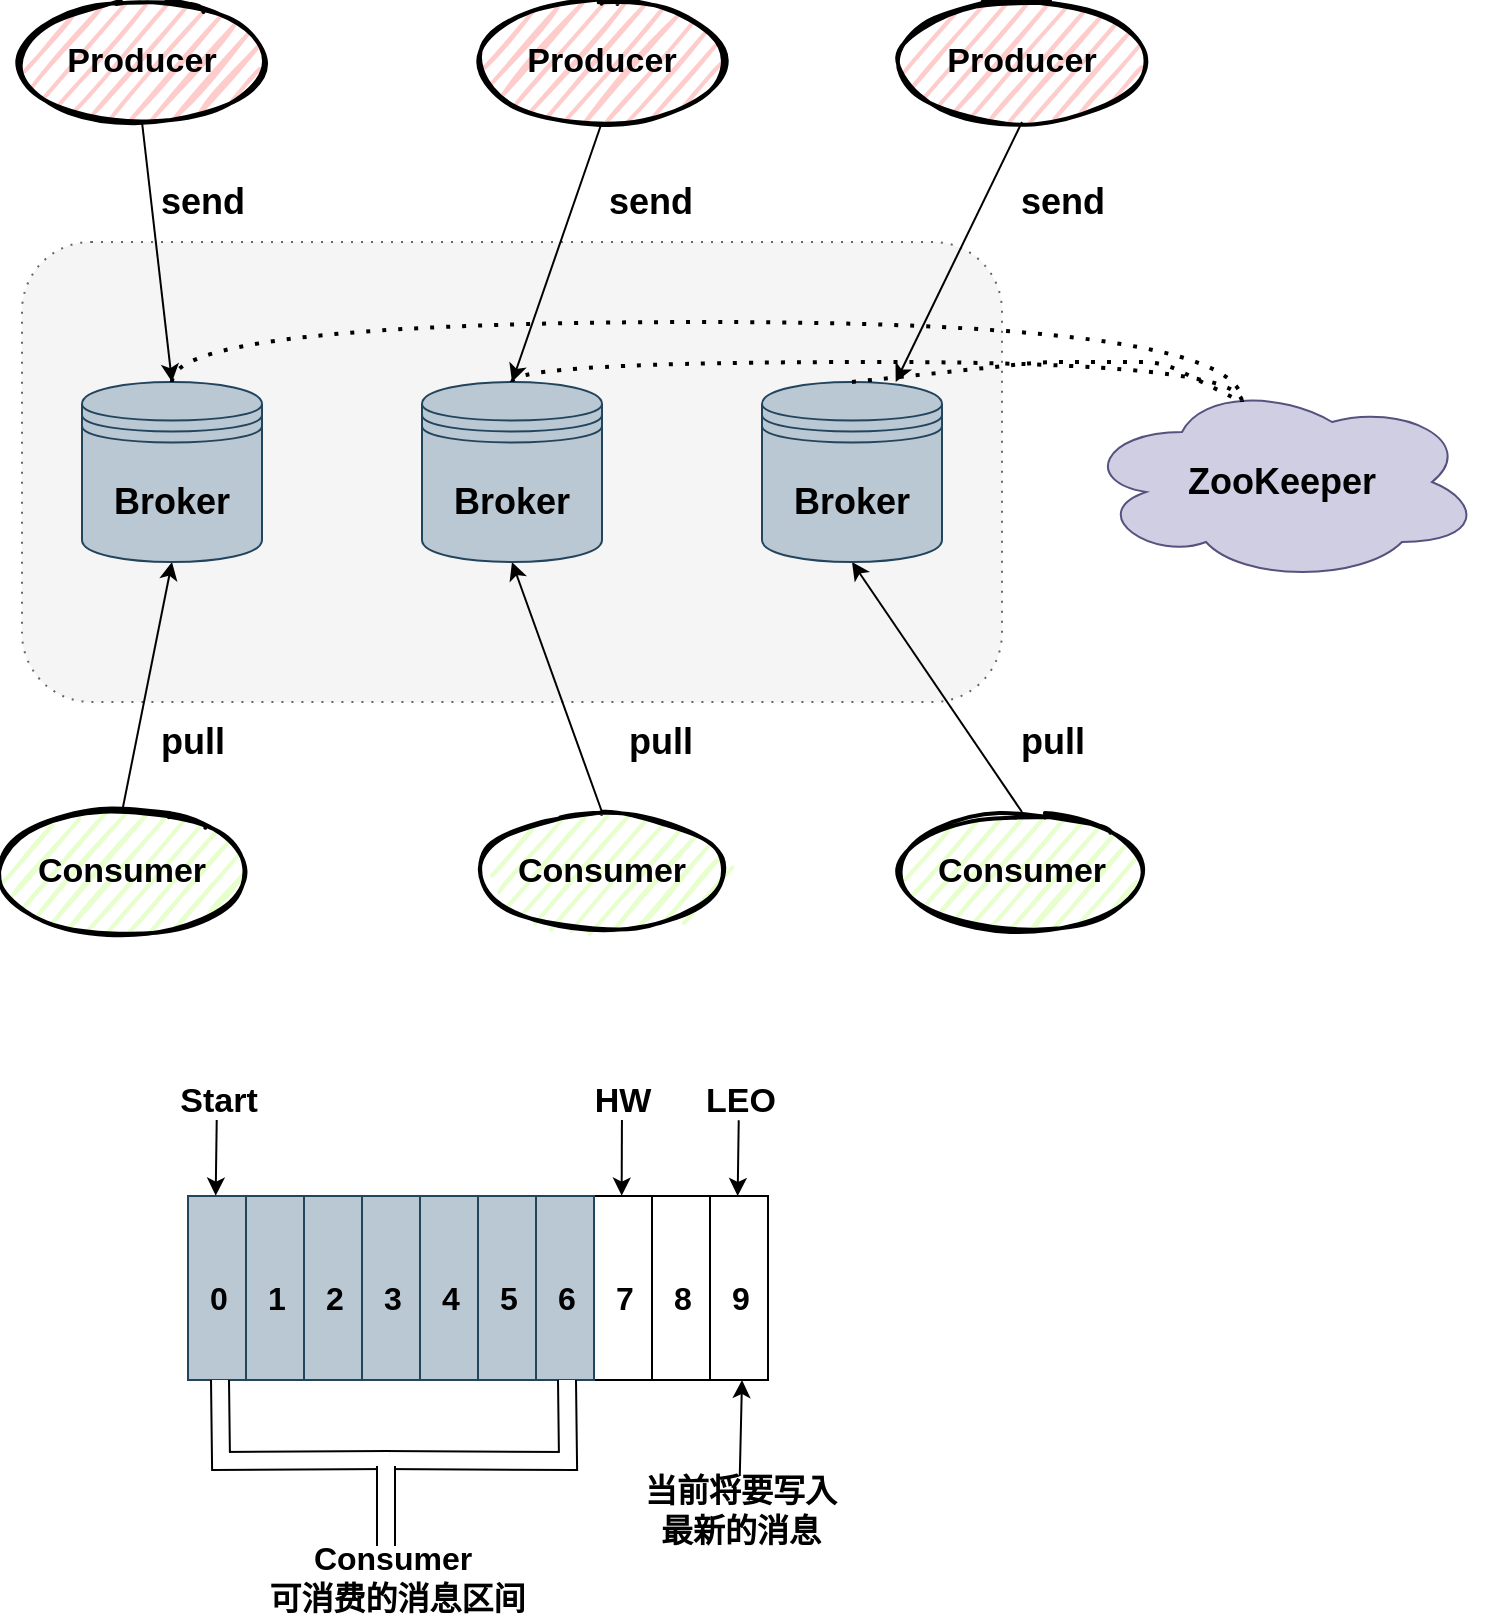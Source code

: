 <mxfile version="13.6.2" type="github">
  <diagram id="XIcyIyrmKRInJXk3R3lh" name="Page-1">
    <mxGraphModel dx="1185" dy="629" grid="0" gridSize="10" guides="1" tooltips="1" connect="1" arrows="1" fold="1" page="1" pageScale="1" pageWidth="827" pageHeight="1169" math="0" shadow="0">
      <root>
        <mxCell id="0" />
        <mxCell id="1" parent="0" />
        <mxCell id="mjgcAsty803WsQ4KzPWa-9" value="" style="shape=ext;rounded=1;html=1;whiteSpace=wrap;dashed=1;dashPattern=1 4;fillColor=#f5f5f5;strokeColor=#666666;fontColor=#333333;" vertex="1" parent="1">
          <mxGeometry x="100" y="240" width="490" height="230" as="geometry" />
        </mxCell>
        <mxCell id="mjgcAsty803WsQ4KzPWa-14" style="rounded=0;orthogonalLoop=1;jettySize=auto;html=1;exitX=0.5;exitY=1;exitDx=0;exitDy=0;entryX=0.5;entryY=0;entryDx=0;entryDy=0;" edge="1" parent="1" source="mjgcAsty803WsQ4KzPWa-1" target="mjgcAsty803WsQ4KzPWa-10">
          <mxGeometry relative="1" as="geometry" />
        </mxCell>
        <mxCell id="mjgcAsty803WsQ4KzPWa-1" value="&lt;font style=&quot;font-size: 17px&quot;&gt;&lt;b&gt;Producer&lt;/b&gt;&lt;/font&gt;" style="ellipse;whiteSpace=wrap;html=1;strokeWidth=2;fillWeight=2;hachureGap=8;fillStyle=dots;sketch=1;fillColor=#FFCCCC;" vertex="1" parent="1">
          <mxGeometry x="100" y="120" width="120" height="60" as="geometry" />
        </mxCell>
        <mxCell id="mjgcAsty803WsQ4KzPWa-15" style="edgeStyle=none;rounded=0;orthogonalLoop=1;jettySize=auto;html=1;exitX=0.5;exitY=1;exitDx=0;exitDy=0;entryX=0.5;entryY=0;entryDx=0;entryDy=0;" edge="1" parent="1" source="mjgcAsty803WsQ4KzPWa-2" target="mjgcAsty803WsQ4KzPWa-11">
          <mxGeometry relative="1" as="geometry" />
        </mxCell>
        <mxCell id="mjgcAsty803WsQ4KzPWa-2" value="&lt;font style=&quot;font-size: 17px&quot;&gt;&lt;b&gt;Producer&lt;/b&gt;&lt;/font&gt;" style="ellipse;whiteSpace=wrap;html=1;strokeWidth=2;fillWeight=2;hachureGap=8;fillStyle=dots;sketch=1;fillColor=#FFCCCC;" vertex="1" parent="1">
          <mxGeometry x="330" y="120" width="120" height="60" as="geometry" />
        </mxCell>
        <mxCell id="mjgcAsty803WsQ4KzPWa-17" style="edgeStyle=none;rounded=0;orthogonalLoop=1;jettySize=auto;html=1;exitX=0.5;exitY=1;exitDx=0;exitDy=0;" edge="1" parent="1" source="mjgcAsty803WsQ4KzPWa-3" target="mjgcAsty803WsQ4KzPWa-12">
          <mxGeometry relative="1" as="geometry" />
        </mxCell>
        <mxCell id="mjgcAsty803WsQ4KzPWa-3" value="&lt;font style=&quot;font-size: 17px&quot;&gt;&lt;b&gt;Producer&lt;/b&gt;&lt;/font&gt;" style="ellipse;whiteSpace=wrap;html=1;strokeWidth=2;fillWeight=2;hachureGap=8;fillStyle=dots;sketch=1;fillColor=#FFCCCC;" vertex="1" parent="1">
          <mxGeometry x="540" y="120" width="120" height="60" as="geometry" />
        </mxCell>
        <mxCell id="mjgcAsty803WsQ4KzPWa-18" style="edgeStyle=none;rounded=0;orthogonalLoop=1;jettySize=auto;html=1;exitX=0.5;exitY=0;exitDx=0;exitDy=0;entryX=0.5;entryY=1;entryDx=0;entryDy=0;" edge="1" parent="1" source="mjgcAsty803WsQ4KzPWa-4" target="mjgcAsty803WsQ4KzPWa-10">
          <mxGeometry relative="1" as="geometry" />
        </mxCell>
        <mxCell id="mjgcAsty803WsQ4KzPWa-4" value="&lt;span style=&quot;font-size: 17px&quot;&gt;&lt;b&gt;Consumer&lt;/b&gt;&lt;/span&gt;" style="ellipse;whiteSpace=wrap;html=1;strokeWidth=2;fillWeight=2;hachureGap=8;fillStyle=dots;sketch=1;fillColor=#E6FFCC;" vertex="1" parent="1">
          <mxGeometry x="90" y="525" width="120" height="60" as="geometry" />
        </mxCell>
        <mxCell id="mjgcAsty803WsQ4KzPWa-19" style="edgeStyle=none;rounded=0;orthogonalLoop=1;jettySize=auto;html=1;exitX=0.5;exitY=0;exitDx=0;exitDy=0;entryX=0.5;entryY=1;entryDx=0;entryDy=0;" edge="1" parent="1" source="mjgcAsty803WsQ4KzPWa-7" target="mjgcAsty803WsQ4KzPWa-11">
          <mxGeometry relative="1" as="geometry" />
        </mxCell>
        <mxCell id="mjgcAsty803WsQ4KzPWa-7" value="&lt;span style=&quot;font-size: 17px&quot;&gt;&lt;b&gt;Consumer&lt;/b&gt;&lt;/span&gt;" style="ellipse;whiteSpace=wrap;html=1;strokeWidth=2;fillWeight=2;hachureGap=8;fillStyle=dots;sketch=1;fillColor=#E6FFCC;" vertex="1" parent="1">
          <mxGeometry x="330" y="525" width="120" height="60" as="geometry" />
        </mxCell>
        <mxCell id="mjgcAsty803WsQ4KzPWa-20" style="edgeStyle=none;rounded=0;orthogonalLoop=1;jettySize=auto;html=1;exitX=0.5;exitY=0;exitDx=0;exitDy=0;entryX=0.5;entryY=1;entryDx=0;entryDy=0;" edge="1" parent="1" source="mjgcAsty803WsQ4KzPWa-8" target="mjgcAsty803WsQ4KzPWa-12">
          <mxGeometry relative="1" as="geometry" />
        </mxCell>
        <mxCell id="mjgcAsty803WsQ4KzPWa-8" value="&lt;span style=&quot;font-size: 17px&quot;&gt;&lt;b&gt;Consumer&lt;/b&gt;&lt;/span&gt;" style="ellipse;whiteSpace=wrap;html=1;strokeWidth=2;fillWeight=2;hachureGap=8;fillStyle=dots;sketch=1;fillColor=#E6FFCC;" vertex="1" parent="1">
          <mxGeometry x="540" y="525" width="120" height="60" as="geometry" />
        </mxCell>
        <mxCell id="mjgcAsty803WsQ4KzPWa-10" value="&lt;font style=&quot;font-size: 18px&quot;&gt;&lt;b&gt;Broker&lt;/b&gt;&lt;/font&gt;" style="shape=datastore;whiteSpace=wrap;html=1;fillColor=#bac8d3;strokeColor=#23445d;" vertex="1" parent="1">
          <mxGeometry x="130" y="310" width="90" height="90" as="geometry" />
        </mxCell>
        <mxCell id="mjgcAsty803WsQ4KzPWa-11" value="&lt;font style=&quot;font-size: 18px&quot;&gt;&lt;b&gt;Broker&lt;/b&gt;&lt;/font&gt;" style="shape=datastore;whiteSpace=wrap;html=1;fillColor=#bac8d3;strokeColor=#23445d;" vertex="1" parent="1">
          <mxGeometry x="300" y="310" width="90" height="90" as="geometry" />
        </mxCell>
        <mxCell id="mjgcAsty803WsQ4KzPWa-12" value="&lt;font style=&quot;font-size: 18px&quot;&gt;&lt;b&gt;Broker&lt;/b&gt;&lt;/font&gt;" style="shape=datastore;whiteSpace=wrap;html=1;fillColor=#bac8d3;strokeColor=#23445d;" vertex="1" parent="1">
          <mxGeometry x="470" y="310" width="90" height="90" as="geometry" />
        </mxCell>
        <mxCell id="mjgcAsty803WsQ4KzPWa-13" value="&lt;font style=&quot;font-size: 18px&quot;&gt;&lt;b&gt;ZooKeeper&lt;/b&gt;&lt;/font&gt;" style="ellipse;shape=cloud;whiteSpace=wrap;html=1;fillColor=#d0cee2;strokeColor=#56517e;" vertex="1" parent="1">
          <mxGeometry x="630" y="310" width="200" height="100" as="geometry" />
        </mxCell>
        <mxCell id="mjgcAsty803WsQ4KzPWa-22" value="" style="endArrow=none;dashed=1;html=1;dashPattern=1 3;strokeWidth=2;entryX=0.4;entryY=0.1;entryDx=0;entryDy=0;entryPerimeter=0;exitX=0.5;exitY=0;exitDx=0;exitDy=0;edgeStyle=orthogonalEdgeStyle;curved=1;" edge="1" parent="1" source="mjgcAsty803WsQ4KzPWa-10" target="mjgcAsty803WsQ4KzPWa-13">
          <mxGeometry width="50" height="50" relative="1" as="geometry">
            <mxPoint x="390" y="430" as="sourcePoint" />
            <mxPoint x="440" y="380" as="targetPoint" />
            <Array as="points">
              <mxPoint x="175" y="280" />
              <mxPoint x="710" y="280" />
            </Array>
          </mxGeometry>
        </mxCell>
        <mxCell id="mjgcAsty803WsQ4KzPWa-25" value="" style="endArrow=none;dashed=1;html=1;dashPattern=1 3;strokeWidth=2;exitX=0.5;exitY=0;exitDx=0;exitDy=0;entryX=0.4;entryY=0.1;entryDx=0;entryDy=0;entryPerimeter=0;edgeStyle=orthogonalEdgeStyle;curved=1;" edge="1" parent="1" source="mjgcAsty803WsQ4KzPWa-11" target="mjgcAsty803WsQ4KzPWa-13">
          <mxGeometry width="50" height="50" relative="1" as="geometry">
            <mxPoint x="470" y="730" as="sourcePoint" />
            <mxPoint x="520" y="680" as="targetPoint" />
            <Array as="points">
              <mxPoint x="345" y="300" />
              <mxPoint x="710" y="300" />
            </Array>
          </mxGeometry>
        </mxCell>
        <mxCell id="mjgcAsty803WsQ4KzPWa-26" value="" style="endArrow=none;dashed=1;html=1;dashPattern=1 3;strokeWidth=2;entryX=0.4;entryY=0.1;entryDx=0;entryDy=0;entryPerimeter=0;exitX=0.5;exitY=0;exitDx=0;exitDy=0;" edge="1" parent="1" source="mjgcAsty803WsQ4KzPWa-12" target="mjgcAsty803WsQ4KzPWa-13">
          <mxGeometry width="50" height="50" relative="1" as="geometry">
            <mxPoint x="380" y="770" as="sourcePoint" />
            <mxPoint x="430" y="720" as="targetPoint" />
            <Array as="points">
              <mxPoint x="610" y="300" />
              <mxPoint x="670" y="300" />
            </Array>
          </mxGeometry>
        </mxCell>
        <mxCell id="mjgcAsty803WsQ4KzPWa-27" value="&lt;font size=&quot;1&quot;&gt;&lt;b style=&quot;font-size: 18px&quot;&gt;send&lt;/b&gt;&lt;/font&gt;" style="text;html=1;align=center;verticalAlign=middle;resizable=0;points=[];autosize=1;" vertex="1" parent="1">
          <mxGeometry x="160" y="210" width="60" height="20" as="geometry" />
        </mxCell>
        <mxCell id="mjgcAsty803WsQ4KzPWa-29" value="&lt;font size=&quot;1&quot;&gt;&lt;b style=&quot;font-size: 18px&quot;&gt;send&lt;/b&gt;&lt;/font&gt;" style="text;html=1;align=center;verticalAlign=middle;resizable=0;points=[];autosize=1;" vertex="1" parent="1">
          <mxGeometry x="384" y="210" width="60" height="20" as="geometry" />
        </mxCell>
        <mxCell id="mjgcAsty803WsQ4KzPWa-30" value="&lt;font size=&quot;1&quot;&gt;&lt;b style=&quot;font-size: 18px&quot;&gt;send&lt;/b&gt;&lt;/font&gt;" style="text;html=1;align=center;verticalAlign=middle;resizable=0;points=[];autosize=1;" vertex="1" parent="1">
          <mxGeometry x="590" y="210" width="60" height="20" as="geometry" />
        </mxCell>
        <mxCell id="mjgcAsty803WsQ4KzPWa-31" value="&lt;font style=&quot;font-size: 18px&quot;&gt;&lt;b&gt;pull&lt;/b&gt;&lt;/font&gt;" style="text;html=1;align=center;verticalAlign=middle;resizable=0;points=[];autosize=1;" vertex="1" parent="1">
          <mxGeometry x="160" y="480" width="50" height="20" as="geometry" />
        </mxCell>
        <mxCell id="mjgcAsty803WsQ4KzPWa-32" value="&lt;font style=&quot;font-size: 18px&quot;&gt;&lt;b&gt;pull&lt;/b&gt;&lt;/font&gt;" style="text;html=1;align=center;verticalAlign=middle;resizable=0;points=[];autosize=1;" vertex="1" parent="1">
          <mxGeometry x="394" y="480" width="50" height="20" as="geometry" />
        </mxCell>
        <mxCell id="mjgcAsty803WsQ4KzPWa-33" value="&lt;font style=&quot;font-size: 18px&quot;&gt;&lt;b&gt;pull&lt;/b&gt;&lt;/font&gt;" style="text;html=1;align=center;verticalAlign=middle;resizable=0;points=[];autosize=1;" vertex="1" parent="1">
          <mxGeometry x="590" y="480" width="50" height="20" as="geometry" />
        </mxCell>
        <mxCell id="mjgcAsty803WsQ4KzPWa-36" value="" style="verticalLabelPosition=bottom;verticalAlign=top;html=1;shape=mxgraph.basic.rect;fillColor2=none;strokeWidth=1;size=20;indent=5;fillColor=#bac8d3;strokeColor=#23445d;" vertex="1" parent="1">
          <mxGeometry x="328" y="717" width="29" height="92" as="geometry" />
        </mxCell>
        <mxCell id="mjgcAsty803WsQ4KzPWa-37" value="" style="verticalLabelPosition=bottom;verticalAlign=top;html=1;shape=mxgraph.basic.rect;fillColor2=none;strokeWidth=1;size=20;indent=5;fillColor=#bac8d3;strokeColor=#23445d;" vertex="1" parent="1">
          <mxGeometry x="299" y="717" width="29" height="92" as="geometry" />
        </mxCell>
        <mxCell id="mjgcAsty803WsQ4KzPWa-38" value="" style="verticalLabelPosition=bottom;verticalAlign=top;html=1;shape=mxgraph.basic.rect;fillColor2=none;strokeWidth=1;size=20;indent=5;" vertex="1" parent="1">
          <mxGeometry x="386" y="717" width="29" height="92" as="geometry" />
        </mxCell>
        <mxCell id="mjgcAsty803WsQ4KzPWa-39" value="" style="verticalLabelPosition=bottom;verticalAlign=top;html=1;shape=mxgraph.basic.rect;fillColor2=none;strokeWidth=1;size=20;indent=5;fillColor=#bac8d3;strokeColor=#23445d;" vertex="1" parent="1">
          <mxGeometry x="357" y="717" width="29" height="92" as="geometry" />
        </mxCell>
        <mxCell id="mjgcAsty803WsQ4KzPWa-40" value="" style="verticalLabelPosition=bottom;verticalAlign=top;html=1;shape=mxgraph.basic.rect;fillColor2=none;strokeWidth=1;size=20;indent=5;fillColor=#bac8d3;strokeColor=#23445d;" vertex="1" parent="1">
          <mxGeometry x="212" y="717" width="29" height="92" as="geometry" />
        </mxCell>
        <mxCell id="mjgcAsty803WsQ4KzPWa-41" value="" style="verticalLabelPosition=bottom;verticalAlign=top;html=1;shape=mxgraph.basic.rect;fillColor2=none;strokeWidth=1;size=20;indent=5;fillColor=#bac8d3;strokeColor=#23445d;" vertex="1" parent="1">
          <mxGeometry x="183" y="717" width="29" height="92" as="geometry" />
        </mxCell>
        <mxCell id="mjgcAsty803WsQ4KzPWa-42" value="" style="verticalLabelPosition=bottom;verticalAlign=top;html=1;shape=mxgraph.basic.rect;fillColor2=none;strokeWidth=1;size=20;indent=5;fillColor=#bac8d3;strokeColor=#23445d;" vertex="1" parent="1">
          <mxGeometry x="270" y="717" width="29" height="92" as="geometry" />
        </mxCell>
        <mxCell id="mjgcAsty803WsQ4KzPWa-43" value="" style="verticalLabelPosition=bottom;verticalAlign=top;html=1;shape=mxgraph.basic.rect;fillColor2=none;strokeWidth=1;size=20;indent=5;fillColor=#bac8d3;strokeColor=#23445d;" vertex="1" parent="1">
          <mxGeometry x="241" y="717" width="29" height="92" as="geometry" />
        </mxCell>
        <mxCell id="mjgcAsty803WsQ4KzPWa-44" value="" style="verticalLabelPosition=bottom;verticalAlign=top;html=1;shape=mxgraph.basic.rect;fillColor2=none;strokeWidth=1;size=20;indent=5;" vertex="1" parent="1">
          <mxGeometry x="444" y="717" width="29" height="92" as="geometry" />
        </mxCell>
        <mxCell id="mjgcAsty803WsQ4KzPWa-45" value="" style="verticalLabelPosition=bottom;verticalAlign=top;html=1;shape=mxgraph.basic.rect;fillColor2=none;strokeWidth=1;size=20;indent=5;" vertex="1" parent="1">
          <mxGeometry x="415" y="717" width="29" height="92" as="geometry" />
        </mxCell>
        <mxCell id="mjgcAsty803WsQ4KzPWa-48" value="&lt;font size=&quot;1&quot;&gt;&lt;b style=&quot;font-size: 16px&quot;&gt;0&lt;/b&gt;&lt;/font&gt;" style="text;html=1;align=center;verticalAlign=middle;resizable=0;points=[];autosize=1;" vertex="1" parent="1">
          <mxGeometry x="188" y="758" width="19" height="19" as="geometry" />
        </mxCell>
        <mxCell id="mjgcAsty803WsQ4KzPWa-49" value="&lt;font size=&quot;1&quot;&gt;&lt;b style=&quot;font-size: 16px&quot;&gt;1&lt;/b&gt;&lt;/font&gt;" style="text;html=1;align=center;verticalAlign=middle;resizable=0;points=[];autosize=1;" vertex="1" parent="1">
          <mxGeometry x="217" y="758" width="19" height="19" as="geometry" />
        </mxCell>
        <mxCell id="mjgcAsty803WsQ4KzPWa-50" value="&lt;font size=&quot;1&quot;&gt;&lt;b style=&quot;font-size: 16px&quot;&gt;2&lt;/b&gt;&lt;/font&gt;" style="text;html=1;align=center;verticalAlign=middle;resizable=0;points=[];autosize=1;" vertex="1" parent="1">
          <mxGeometry x="246" y="758" width="19" height="19" as="geometry" />
        </mxCell>
        <mxCell id="mjgcAsty803WsQ4KzPWa-51" value="&lt;font size=&quot;1&quot;&gt;&lt;b style=&quot;font-size: 16px&quot;&gt;3&lt;/b&gt;&lt;/font&gt;" style="text;html=1;align=center;verticalAlign=middle;resizable=0;points=[];autosize=1;" vertex="1" parent="1">
          <mxGeometry x="275" y="758" width="19" height="19" as="geometry" />
        </mxCell>
        <mxCell id="mjgcAsty803WsQ4KzPWa-52" value="&lt;font size=&quot;1&quot;&gt;&lt;b style=&quot;font-size: 16px&quot;&gt;4&lt;/b&gt;&lt;/font&gt;" style="text;html=1;align=center;verticalAlign=middle;resizable=0;points=[];autosize=1;" vertex="1" parent="1">
          <mxGeometry x="304" y="758" width="19" height="19" as="geometry" />
        </mxCell>
        <mxCell id="mjgcAsty803WsQ4KzPWa-53" value="&lt;font size=&quot;1&quot;&gt;&lt;b style=&quot;font-size: 16px&quot;&gt;5&lt;/b&gt;&lt;/font&gt;" style="text;html=1;align=center;verticalAlign=middle;resizable=0;points=[];autosize=1;" vertex="1" parent="1">
          <mxGeometry x="333" y="758" width="19" height="19" as="geometry" />
        </mxCell>
        <mxCell id="mjgcAsty803WsQ4KzPWa-54" value="&lt;font size=&quot;1&quot;&gt;&lt;b style=&quot;font-size: 16px&quot;&gt;6&lt;/b&gt;&lt;/font&gt;" style="text;html=1;align=center;verticalAlign=middle;resizable=0;points=[];autosize=1;" vertex="1" parent="1">
          <mxGeometry x="362" y="758" width="19" height="19" as="geometry" />
        </mxCell>
        <mxCell id="mjgcAsty803WsQ4KzPWa-55" value="&lt;font size=&quot;1&quot;&gt;&lt;b style=&quot;font-size: 16px&quot;&gt;7&lt;/b&gt;&lt;/font&gt;" style="text;html=1;align=center;verticalAlign=middle;resizable=0;points=[];autosize=1;" vertex="1" parent="1">
          <mxGeometry x="391" y="758" width="19" height="19" as="geometry" />
        </mxCell>
        <mxCell id="mjgcAsty803WsQ4KzPWa-56" value="&lt;font size=&quot;1&quot;&gt;&lt;b style=&quot;font-size: 16px&quot;&gt;8&lt;/b&gt;&lt;/font&gt;" style="text;html=1;align=center;verticalAlign=middle;resizable=0;points=[];autosize=1;" vertex="1" parent="1">
          <mxGeometry x="420" y="758" width="19" height="19" as="geometry" />
        </mxCell>
        <mxCell id="mjgcAsty803WsQ4KzPWa-57" value="&lt;font size=&quot;1&quot;&gt;&lt;b style=&quot;font-size: 16px&quot;&gt;9&lt;/b&gt;&lt;/font&gt;" style="text;html=1;align=center;verticalAlign=middle;resizable=0;points=[];autosize=1;" vertex="1" parent="1">
          <mxGeometry x="449" y="758" width="19" height="19" as="geometry" />
        </mxCell>
        <mxCell id="mjgcAsty803WsQ4KzPWa-60" value="" style="rounded=0;orthogonalLoop=1;jettySize=auto;html=1;entryX=0.477;entryY=-0.002;entryDx=0;entryDy=0;entryPerimeter=0;" edge="1" parent="1" source="mjgcAsty803WsQ4KzPWa-59" target="mjgcAsty803WsQ4KzPWa-41">
          <mxGeometry relative="1" as="geometry" />
        </mxCell>
        <mxCell id="mjgcAsty803WsQ4KzPWa-59" value="&lt;font style=&quot;font-size: 17px&quot;&gt;&lt;b&gt;Start&lt;/b&gt;&lt;/font&gt;" style="text;html=1;align=center;verticalAlign=middle;resizable=0;points=[];autosize=1;" vertex="1" parent="1">
          <mxGeometry x="173" y="660" width="49" height="19" as="geometry" />
        </mxCell>
        <mxCell id="mjgcAsty803WsQ4KzPWa-61" value="" style="rounded=0;orthogonalLoop=1;jettySize=auto;html=1;entryX=0.477;entryY=-0.002;entryDx=0;entryDy=0;entryPerimeter=0;" edge="1" parent="1" source="mjgcAsty803WsQ4KzPWa-62">
          <mxGeometry relative="1" as="geometry">
            <mxPoint x="399.833" y="716.816" as="targetPoint" />
          </mxGeometry>
        </mxCell>
        <mxCell id="mjgcAsty803WsQ4KzPWa-62" value="&lt;span style=&quot;font-size: 17px&quot;&gt;&lt;b&gt;HW&lt;/b&gt;&lt;/span&gt;" style="text;html=1;align=center;verticalAlign=middle;resizable=0;points=[];autosize=1;" vertex="1" parent="1">
          <mxGeometry x="381" y="660" width="38" height="19" as="geometry" />
        </mxCell>
        <mxCell id="mjgcAsty803WsQ4KzPWa-63" value="" style="rounded=0;orthogonalLoop=1;jettySize=auto;html=1;entryX=0.477;entryY=-0.002;entryDx=0;entryDy=0;entryPerimeter=0;" edge="1" parent="1" source="mjgcAsty803WsQ4KzPWa-64">
          <mxGeometry relative="1" as="geometry">
            <mxPoint x="457.833" y="716.996" as="targetPoint" />
          </mxGeometry>
        </mxCell>
        <mxCell id="mjgcAsty803WsQ4KzPWa-64" value="&lt;span style=&quot;font-size: 17px&quot;&gt;&lt;b&gt;LEO&lt;/b&gt;&lt;/span&gt;" style="text;html=1;align=center;verticalAlign=middle;resizable=0;points=[];autosize=1;" vertex="1" parent="1">
          <mxGeometry x="436" y="660.18" width="45" height="19" as="geometry" />
        </mxCell>
        <mxCell id="mjgcAsty803WsQ4KzPWa-65" value="" style="shape=filledEdge;rounded=0;fixDash=1;endArrow=none;strokeWidth=10;fillColor=#ffffff;edgeStyle=orthogonalEdgeStyle;" edge="1" parent="1">
          <mxGeometry width="60" height="40" relative="1" as="geometry">
            <mxPoint x="279" y="849" as="sourcePoint" />
            <mxPoint x="372.5" y="809" as="targetPoint" />
          </mxGeometry>
        </mxCell>
        <mxCell id="mjgcAsty803WsQ4KzPWa-66" value="" style="shape=filledEdge;rounded=0;fixDash=1;endArrow=none;strokeWidth=10;fillColor=#ffffff;edgeStyle=orthogonalEdgeStyle;" edge="1" parent="1">
          <mxGeometry width="60" height="40" relative="1" as="geometry">
            <mxPoint x="284" y="849" as="sourcePoint" />
            <mxPoint x="199" y="809" as="targetPoint" />
          </mxGeometry>
        </mxCell>
        <mxCell id="mjgcAsty803WsQ4KzPWa-68" value="" style="shape=filledEdge;rounded=0;fixDash=1;endArrow=none;strokeWidth=10;fillColor=#ffffff;edgeStyle=orthogonalEdgeStyle;" edge="1" parent="1">
          <mxGeometry width="60" height="40" relative="1" as="geometry">
            <mxPoint x="282" y="892" as="sourcePoint" />
            <mxPoint x="282" y="852" as="targetPoint" />
          </mxGeometry>
        </mxCell>
        <mxCell id="mjgcAsty803WsQ4KzPWa-69" value="&lt;font style=&quot;font-size: 16px&quot;&gt;&lt;b&gt;Consumer&lt;br&gt;&amp;nbsp;可消费的消息区间&lt;/b&gt;&lt;/font&gt;" style="text;html=1;align=center;verticalAlign=middle;resizable=0;points=[];autosize=1;" vertex="1" parent="1">
          <mxGeometry x="213.5" y="891" width="142" height="34" as="geometry" />
        </mxCell>
        <mxCell id="mjgcAsty803WsQ4KzPWa-71" style="edgeStyle=none;rounded=0;orthogonalLoop=1;jettySize=auto;html=1;entryX=0.557;entryY=1.004;entryDx=0;entryDy=0;entryPerimeter=0;" edge="1" parent="1" source="mjgcAsty803WsQ4KzPWa-70" target="mjgcAsty803WsQ4KzPWa-44">
          <mxGeometry relative="1" as="geometry">
            <Array as="points">
              <mxPoint x="460" y="809" />
            </Array>
          </mxGeometry>
        </mxCell>
        <mxCell id="mjgcAsty803WsQ4KzPWa-70" value="&lt;font style=&quot;font-size: 16px&quot;&gt;&lt;b&gt;当前将要写入&lt;br&gt;最新的消息&lt;/b&gt;&lt;/font&gt;" style="text;html=1;align=center;verticalAlign=middle;resizable=0;points=[];autosize=1;" vertex="1" parent="1">
          <mxGeometry x="405.5" y="857" width="106" height="34" as="geometry" />
        </mxCell>
      </root>
    </mxGraphModel>
  </diagram>
</mxfile>
